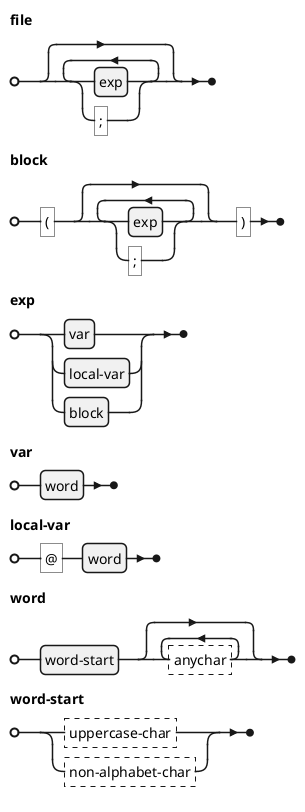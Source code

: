 @startebnf

file = {exp | ";"};

block = "(" , {exp | ";"} , ")";

exp = var | local-var | block;

var = word;
local-var = "@" , word;

word = word-start , {?anychar?};

word-start = ?uppercase-char? | ?non-alphabet-char?;

@endebnf